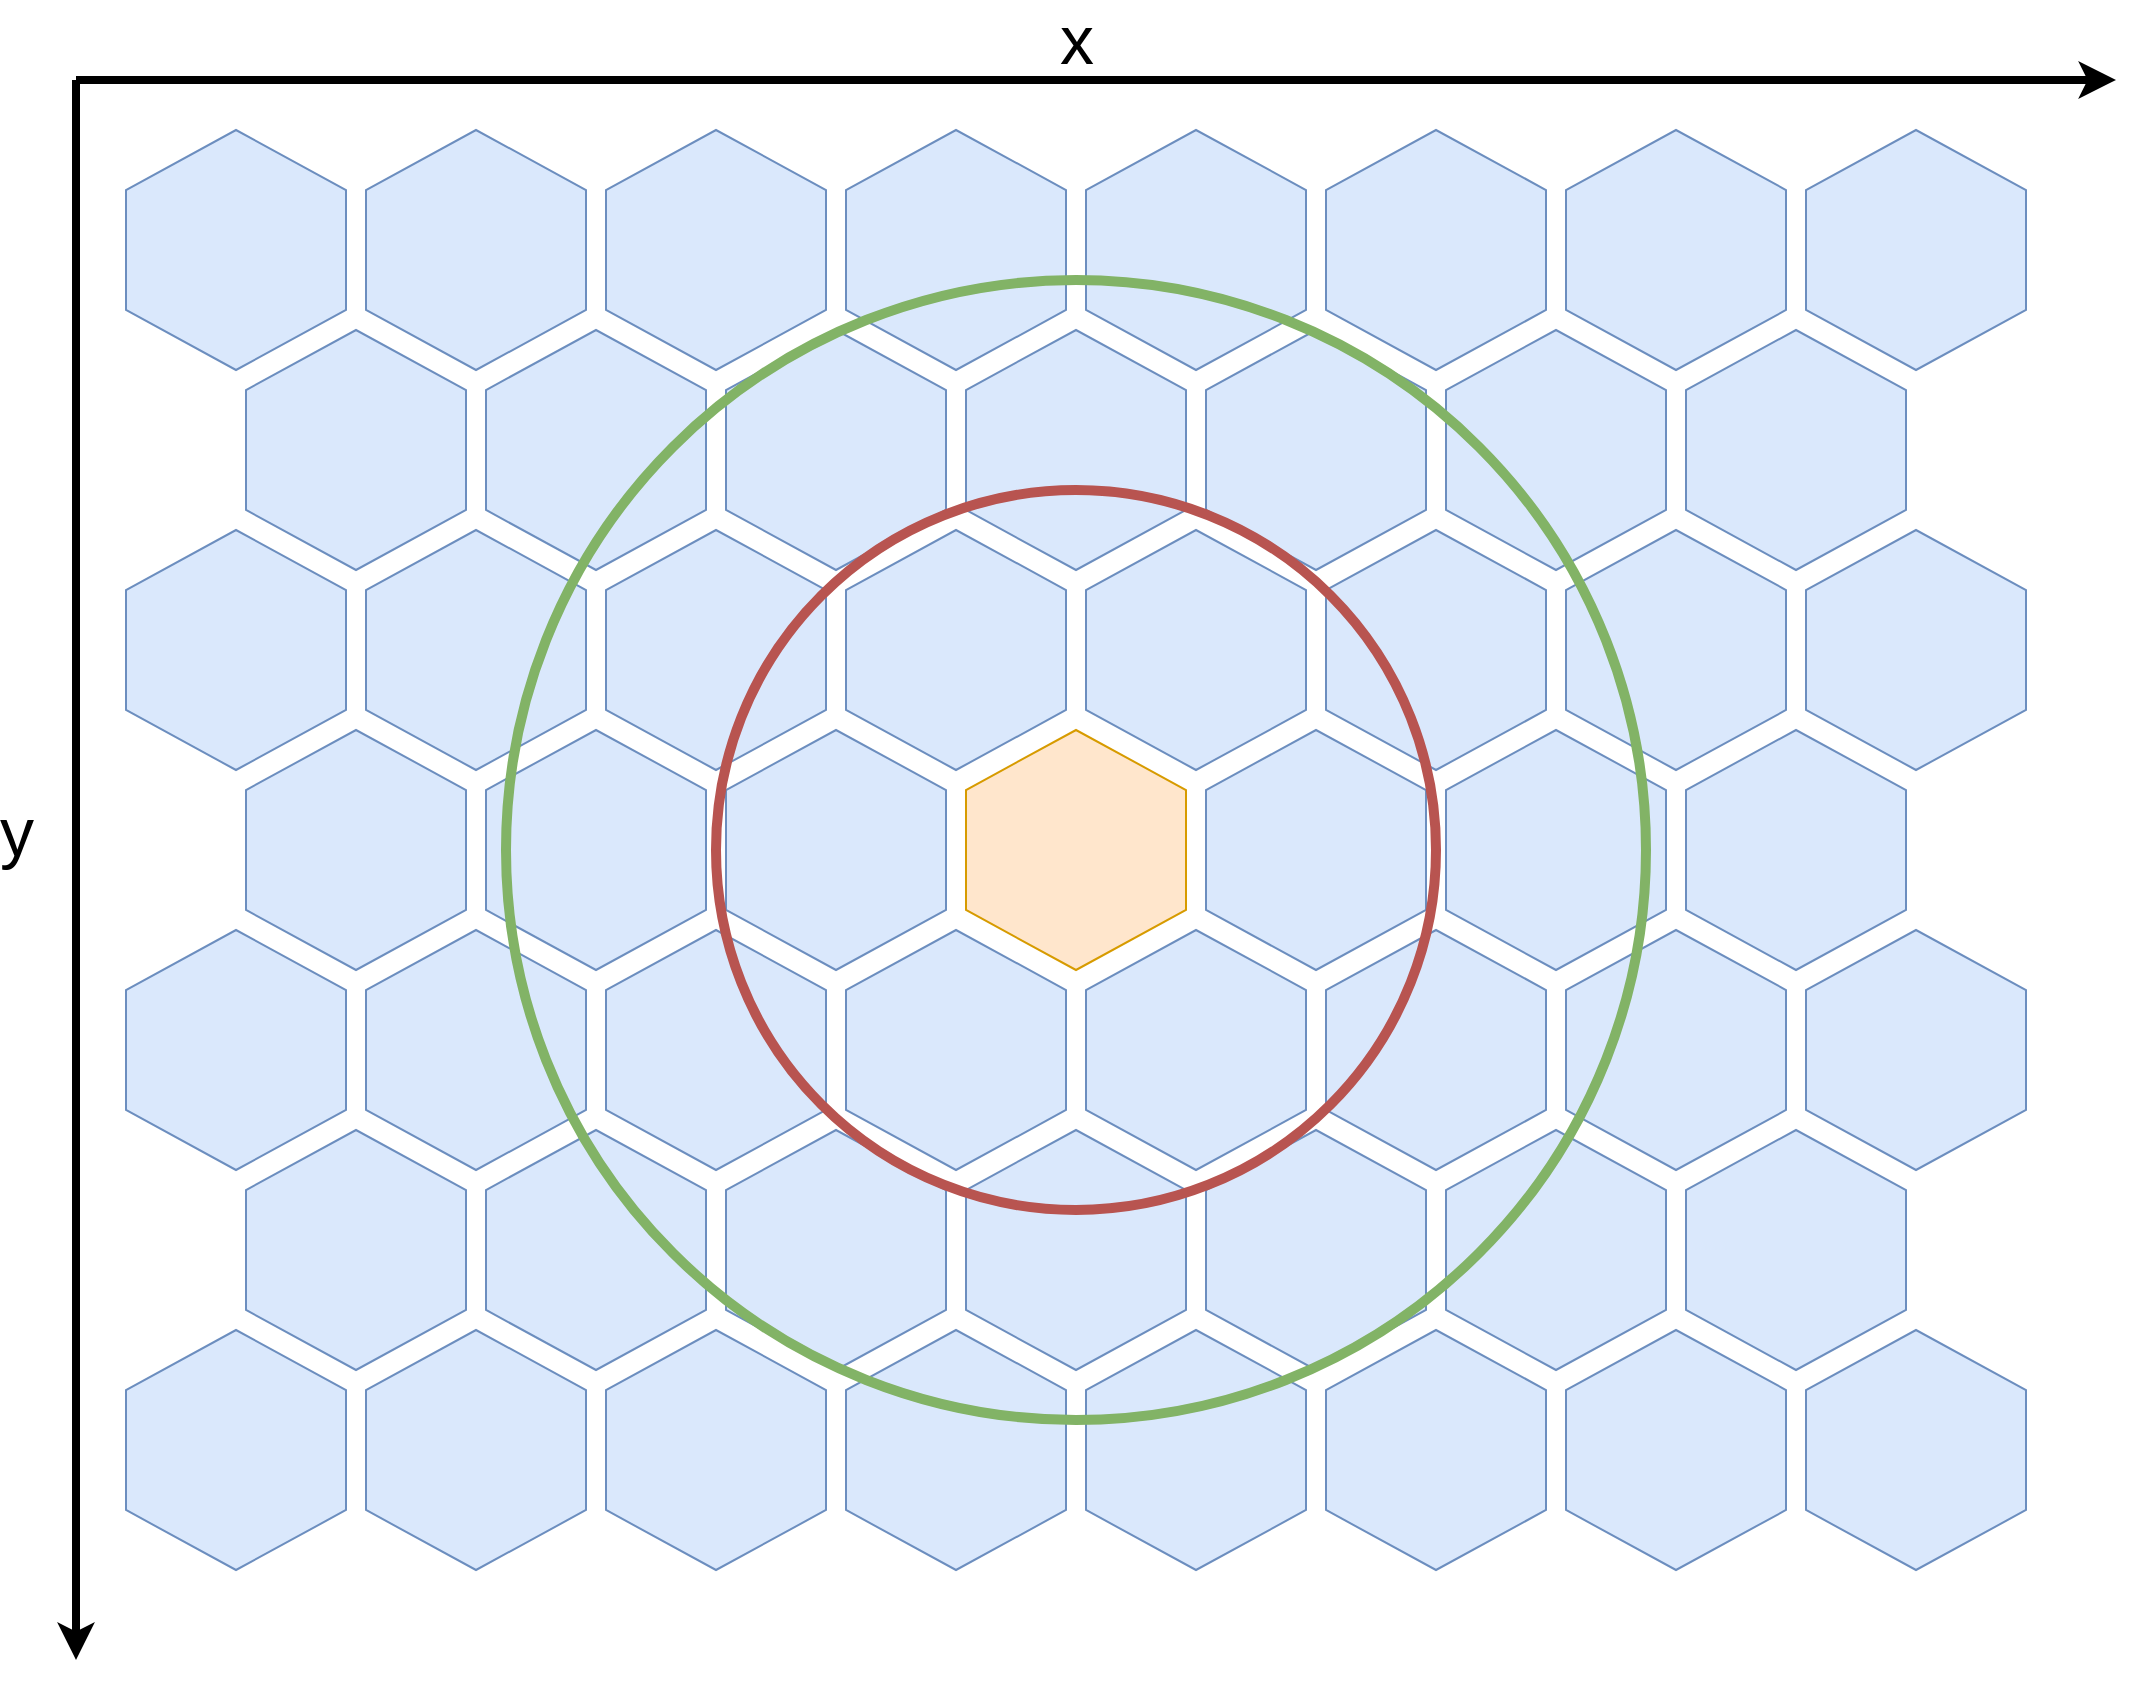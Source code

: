<mxfile version="14.5.1" type="device"><diagram id="GP-WJVl9he3jkR-bPYZT" name="Seite-1"><mxGraphModel dx="1837" dy="1545" grid="1" gridSize="10" guides="1" tooltips="1" connect="1" arrows="1" fold="1" page="1" pageScale="1" pageWidth="827" pageHeight="1169" math="0" shadow="0"><root><mxCell id="0"/><mxCell id="1" parent="0"/><mxCell id="L7-cAFyjCHAsfAEFXlx_-40" value="" style="shape=hexagon;perimeter=hexagonPerimeter2;whiteSpace=wrap;html=1;fixedSize=1;size=30;rotation=-90;fillColor=#dae8fc;strokeColor=#6c8ebf;" parent="1" vertex="1"><mxGeometry x="160" y="240" width="120" height="110" as="geometry"/></mxCell><mxCell id="L7-cAFyjCHAsfAEFXlx_-41" value="" style="shape=hexagon;perimeter=hexagonPerimeter2;whiteSpace=wrap;html=1;fixedSize=1;size=30;rotation=-90;fillColor=#dae8fc;strokeColor=#6c8ebf;" parent="1" vertex="1"><mxGeometry x="220" y="340" width="120" height="110" as="geometry"/></mxCell><mxCell id="L7-cAFyjCHAsfAEFXlx_-42" value="" style="shape=hexagon;perimeter=hexagonPerimeter2;whiteSpace=wrap;html=1;fixedSize=1;size=30;rotation=-90;fillColor=#dae8fc;strokeColor=#6c8ebf;" parent="1" vertex="1"><mxGeometry x="280" y="240" width="120" height="110" as="geometry"/></mxCell><mxCell id="L7-cAFyjCHAsfAEFXlx_-43" value="" style="shape=hexagon;perimeter=hexagonPerimeter2;whiteSpace=wrap;html=1;fixedSize=1;size=30;rotation=-90;fillColor=#dae8fc;strokeColor=#6c8ebf;" parent="1" vertex="1"><mxGeometry x="340" y="340" width="120" height="110" as="geometry"/></mxCell><mxCell id="L7-cAFyjCHAsfAEFXlx_-44" value="" style="shape=hexagon;perimeter=hexagonPerimeter2;whiteSpace=wrap;html=1;fixedSize=1;size=30;rotation=-90;fillColor=#dae8fc;strokeColor=#6c8ebf;" parent="1" vertex="1"><mxGeometry x="400" y="240" width="120" height="110" as="geometry"/></mxCell><mxCell id="L7-cAFyjCHAsfAEFXlx_-45" value="" style="shape=hexagon;perimeter=hexagonPerimeter2;whiteSpace=wrap;html=1;fixedSize=1;size=30;rotation=-90;fillColor=#dae8fc;strokeColor=#6c8ebf;" parent="1" vertex="1"><mxGeometry x="460" y="340" width="120" height="110" as="geometry"/></mxCell><mxCell id="L7-cAFyjCHAsfAEFXlx_-46" value="" style="shape=hexagon;perimeter=hexagonPerimeter2;whiteSpace=wrap;html=1;fixedSize=1;size=30;rotation=-90;fillColor=#dae8fc;strokeColor=#6c8ebf;" parent="1" vertex="1"><mxGeometry x="160" y="440" width="120" height="110" as="geometry"/></mxCell><mxCell id="L7-cAFyjCHAsfAEFXlx_-47" value="" style="shape=hexagon;perimeter=hexagonPerimeter2;whiteSpace=wrap;html=1;fixedSize=1;size=30;rotation=-90;fillColor=#dae8fc;strokeColor=#6c8ebf;" parent="1" vertex="1"><mxGeometry x="220" y="540" width="120" height="110" as="geometry"/></mxCell><mxCell id="L7-cAFyjCHAsfAEFXlx_-48" value="" style="shape=hexagon;perimeter=hexagonPerimeter2;whiteSpace=wrap;html=1;fixedSize=1;size=30;rotation=-90;fillColor=#dae8fc;strokeColor=#6c8ebf;" parent="1" vertex="1"><mxGeometry x="280" y="440" width="120" height="110" as="geometry"/></mxCell><mxCell id="L7-cAFyjCHAsfAEFXlx_-49" value="" style="shape=hexagon;perimeter=hexagonPerimeter2;whiteSpace=wrap;html=1;fixedSize=1;size=30;rotation=-90;fillColor=#dae8fc;strokeColor=#6c8ebf;" parent="1" vertex="1"><mxGeometry x="340" y="540" width="120" height="110" as="geometry"/></mxCell><mxCell id="L7-cAFyjCHAsfAEFXlx_-50" value="" style="shape=hexagon;perimeter=hexagonPerimeter2;whiteSpace=wrap;html=1;fixedSize=1;size=30;rotation=-90;fillColor=#dae8fc;strokeColor=#6c8ebf;" parent="1" vertex="1"><mxGeometry x="400" y="440" width="120" height="110" as="geometry"/></mxCell><mxCell id="L7-cAFyjCHAsfAEFXlx_-51" value="" style="shape=hexagon;perimeter=hexagonPerimeter2;whiteSpace=wrap;html=1;fixedSize=1;size=30;rotation=-90;fillColor=#dae8fc;strokeColor=#6c8ebf;" parent="1" vertex="1"><mxGeometry x="460" y="540" width="120" height="110" as="geometry"/></mxCell><mxCell id="L7-cAFyjCHAsfAEFXlx_-52" value="" style="endArrow=classic;html=1;strokeWidth=4;" parent="1" edge="1"><mxGeometry width="50" height="50" relative="1" as="geometry"><mxPoint x="140" y="210" as="sourcePoint"/><mxPoint x="1160" y="210" as="targetPoint"/></mxGeometry></mxCell><mxCell id="L7-cAFyjCHAsfAEFXlx_-53" value="x" style="edgeLabel;html=1;align=center;verticalAlign=middle;resizable=0;points=[];fontSize=34;labelBackgroundColor=none;" parent="L7-cAFyjCHAsfAEFXlx_-52" vertex="1" connectable="0"><mxGeometry x="-0.14" y="4" relative="1" as="geometry"><mxPoint x="61.67" y="-16" as="offset"/></mxGeometry></mxCell><mxCell id="L7-cAFyjCHAsfAEFXlx_-54" value="" style="endArrow=classic;html=1;strokeWidth=4;" parent="1" edge="1"><mxGeometry width="50" height="50" relative="1" as="geometry"><mxPoint x="140" y="210" as="sourcePoint"/><mxPoint x="140" y="1000" as="targetPoint"/></mxGeometry></mxCell><mxCell id="L7-cAFyjCHAsfAEFXlx_-55" value="y" style="edgeLabel;html=1;align=center;verticalAlign=middle;resizable=0;points=[];fontSize=34;" parent="L7-cAFyjCHAsfAEFXlx_-54" vertex="1" connectable="0"><mxGeometry x="-0.286" y="-2" relative="1" as="geometry"><mxPoint x="-28" y="93.33" as="offset"/></mxGeometry></mxCell><mxCell id="L7-cAFyjCHAsfAEFXlx_-56" value="" style="shape=hexagon;perimeter=hexagonPerimeter2;whiteSpace=wrap;html=1;fixedSize=1;size=30;rotation=-90;fillColor=#dae8fc;strokeColor=#6c8ebf;" parent="1" vertex="1"><mxGeometry x="520" y="240" width="120" height="110" as="geometry"/></mxCell><mxCell id="L7-cAFyjCHAsfAEFXlx_-57" value="" style="shape=hexagon;perimeter=hexagonPerimeter2;whiteSpace=wrap;html=1;fixedSize=1;size=30;rotation=-90;fillColor=#dae8fc;strokeColor=#6c8ebf;" parent="1" vertex="1"><mxGeometry x="580" y="340" width="120" height="110" as="geometry"/></mxCell><mxCell id="L7-cAFyjCHAsfAEFXlx_-58" value="" style="shape=hexagon;perimeter=hexagonPerimeter2;whiteSpace=wrap;html=1;fixedSize=1;size=30;rotation=-90;fillColor=#dae8fc;strokeColor=#6c8ebf;" parent="1" vertex="1"><mxGeometry x="520" y="440" width="120" height="110" as="geometry"/></mxCell><mxCell id="L7-cAFyjCHAsfAEFXlx_-59" value="" style="shape=hexagon;perimeter=hexagonPerimeter2;whiteSpace=wrap;html=1;fixedSize=1;size=30;rotation=-90;fillColor=#ffe6cc;strokeColor=#d79b00;" parent="1" vertex="1"><mxGeometry x="580" y="540" width="120" height="110" as="geometry"/></mxCell><mxCell id="L7-cAFyjCHAsfAEFXlx_-60" value="" style="shape=hexagon;perimeter=hexagonPerimeter2;whiteSpace=wrap;html=1;fixedSize=1;size=30;rotation=-90;fillColor=#dae8fc;strokeColor=#6c8ebf;" parent="1" vertex="1"><mxGeometry x="640" y="240" width="120" height="110" as="geometry"/></mxCell><mxCell id="L7-cAFyjCHAsfAEFXlx_-61" value="" style="shape=hexagon;perimeter=hexagonPerimeter2;whiteSpace=wrap;html=1;fixedSize=1;size=30;rotation=-90;fillColor=#dae8fc;strokeColor=#6c8ebf;" parent="1" vertex="1"><mxGeometry x="700" y="340" width="120" height="110" as="geometry"/></mxCell><mxCell id="L7-cAFyjCHAsfAEFXlx_-62" value="" style="shape=hexagon;perimeter=hexagonPerimeter2;whiteSpace=wrap;html=1;fixedSize=1;size=30;rotation=-90;fillColor=#dae8fc;strokeColor=#6c8ebf;" parent="1" vertex="1"><mxGeometry x="640" y="440" width="120" height="110" as="geometry"/></mxCell><mxCell id="L7-cAFyjCHAsfAEFXlx_-63" value="" style="shape=hexagon;perimeter=hexagonPerimeter2;whiteSpace=wrap;html=1;fixedSize=1;size=30;rotation=-90;fillColor=#dae8fc;strokeColor=#6c8ebf;" parent="1" vertex="1"><mxGeometry x="700" y="540" width="120" height="110" as="geometry"/></mxCell><mxCell id="QTkutKH-IFE5QhXUwztn-1" value="" style="shape=hexagon;perimeter=hexagonPerimeter2;whiteSpace=wrap;html=1;fixedSize=1;size=30;rotation=-90;fillColor=#dae8fc;strokeColor=#6c8ebf;" vertex="1" parent="1"><mxGeometry x="160" y="640" width="120" height="110" as="geometry"/></mxCell><mxCell id="QTkutKH-IFE5QhXUwztn-2" value="" style="shape=hexagon;perimeter=hexagonPerimeter2;whiteSpace=wrap;html=1;fixedSize=1;size=30;rotation=-90;fillColor=#dae8fc;strokeColor=#6c8ebf;" vertex="1" parent="1"><mxGeometry x="280" y="640" width="120" height="110" as="geometry"/></mxCell><mxCell id="QTkutKH-IFE5QhXUwztn-3" value="" style="shape=hexagon;perimeter=hexagonPerimeter2;whiteSpace=wrap;html=1;fixedSize=1;size=30;rotation=-90;fillColor=#dae8fc;strokeColor=#6c8ebf;" vertex="1" parent="1"><mxGeometry x="400" y="640" width="120" height="110" as="geometry"/></mxCell><mxCell id="QTkutKH-IFE5QhXUwztn-4" value="" style="shape=hexagon;perimeter=hexagonPerimeter2;whiteSpace=wrap;html=1;fixedSize=1;size=30;rotation=-90;fillColor=#dae8fc;strokeColor=#6c8ebf;" vertex="1" parent="1"><mxGeometry x="520" y="640" width="120" height="110" as="geometry"/></mxCell><mxCell id="QTkutKH-IFE5QhXUwztn-5" value="" style="shape=hexagon;perimeter=hexagonPerimeter2;whiteSpace=wrap;html=1;fixedSize=1;size=30;rotation=-90;fillColor=#dae8fc;strokeColor=#6c8ebf;" vertex="1" parent="1"><mxGeometry x="640" y="640" width="120" height="110" as="geometry"/></mxCell><mxCell id="QTkutKH-IFE5QhXUwztn-6" value="" style="shape=hexagon;perimeter=hexagonPerimeter2;whiteSpace=wrap;html=1;fixedSize=1;size=30;rotation=-90;fillColor=#dae8fc;strokeColor=#6c8ebf;" vertex="1" parent="1"><mxGeometry x="220" y="740" width="120" height="110" as="geometry"/></mxCell><mxCell id="QTkutKH-IFE5QhXUwztn-7" value="" style="shape=hexagon;perimeter=hexagonPerimeter2;whiteSpace=wrap;html=1;fixedSize=1;size=30;rotation=-90;fillColor=#dae8fc;strokeColor=#6c8ebf;" vertex="1" parent="1"><mxGeometry x="340" y="740" width="120" height="110" as="geometry"/></mxCell><mxCell id="QTkutKH-IFE5QhXUwztn-8" value="" style="shape=hexagon;perimeter=hexagonPerimeter2;whiteSpace=wrap;html=1;fixedSize=1;size=30;rotation=-90;fillColor=#dae8fc;strokeColor=#6c8ebf;" vertex="1" parent="1"><mxGeometry x="460" y="740" width="120" height="110" as="geometry"/></mxCell><mxCell id="QTkutKH-IFE5QhXUwztn-9" value="" style="shape=hexagon;perimeter=hexagonPerimeter2;whiteSpace=wrap;html=1;fixedSize=1;size=30;rotation=-90;fillColor=#dae8fc;strokeColor=#6c8ebf;" vertex="1" parent="1"><mxGeometry x="580" y="740" width="120" height="110" as="geometry"/></mxCell><mxCell id="QTkutKH-IFE5QhXUwztn-10" value="" style="shape=hexagon;perimeter=hexagonPerimeter2;whiteSpace=wrap;html=1;fixedSize=1;size=30;rotation=-90;fillColor=#dae8fc;strokeColor=#6c8ebf;" vertex="1" parent="1"><mxGeometry x="700" y="740" width="120" height="110" as="geometry"/></mxCell><mxCell id="QTkutKH-IFE5QhXUwztn-11" value="" style="shape=hexagon;perimeter=hexagonPerimeter2;whiteSpace=wrap;html=1;fixedSize=1;size=30;rotation=-90;fillColor=#dae8fc;strokeColor=#6c8ebf;" vertex="1" parent="1"><mxGeometry x="160" y="840" width="120" height="110" as="geometry"/></mxCell><mxCell id="QTkutKH-IFE5QhXUwztn-12" value="" style="shape=hexagon;perimeter=hexagonPerimeter2;whiteSpace=wrap;html=1;fixedSize=1;size=30;rotation=-90;fillColor=#dae8fc;strokeColor=#6c8ebf;" vertex="1" parent="1"><mxGeometry x="280" y="840" width="120" height="110" as="geometry"/></mxCell><mxCell id="QTkutKH-IFE5QhXUwztn-13" value="" style="shape=hexagon;perimeter=hexagonPerimeter2;whiteSpace=wrap;html=1;fixedSize=1;size=30;rotation=-90;fillColor=#dae8fc;strokeColor=#6c8ebf;" vertex="1" parent="1"><mxGeometry x="400" y="840" width="120" height="110" as="geometry"/></mxCell><mxCell id="QTkutKH-IFE5QhXUwztn-14" value="" style="shape=hexagon;perimeter=hexagonPerimeter2;whiteSpace=wrap;html=1;fixedSize=1;size=30;rotation=-90;fillColor=#dae8fc;strokeColor=#6c8ebf;" vertex="1" parent="1"><mxGeometry x="520" y="840" width="120" height="110" as="geometry"/></mxCell><mxCell id="QTkutKH-IFE5QhXUwztn-15" value="" style="shape=hexagon;perimeter=hexagonPerimeter2;whiteSpace=wrap;html=1;fixedSize=1;size=30;rotation=-90;fillColor=#dae8fc;strokeColor=#6c8ebf;" vertex="1" parent="1"><mxGeometry x="640" y="840" width="120" height="110" as="geometry"/></mxCell><mxCell id="QTkutKH-IFE5QhXUwztn-16" value="" style="shape=hexagon;perimeter=hexagonPerimeter2;whiteSpace=wrap;html=1;fixedSize=1;size=30;rotation=-90;fillColor=#dae8fc;strokeColor=#6c8ebf;" vertex="1" parent="1"><mxGeometry x="760" y="240" width="120" height="110" as="geometry"/></mxCell><mxCell id="QTkutKH-IFE5QhXUwztn-17" value="" style="shape=hexagon;perimeter=hexagonPerimeter2;whiteSpace=wrap;html=1;fixedSize=1;size=30;rotation=-90;fillColor=#dae8fc;strokeColor=#6c8ebf;" vertex="1" parent="1"><mxGeometry x="760" y="440" width="120" height="110" as="geometry"/></mxCell><mxCell id="QTkutKH-IFE5QhXUwztn-18" value="" style="shape=hexagon;perimeter=hexagonPerimeter2;whiteSpace=wrap;html=1;fixedSize=1;size=30;rotation=-90;fillColor=#dae8fc;strokeColor=#6c8ebf;" vertex="1" parent="1"><mxGeometry x="760" y="840" width="120" height="110" as="geometry"/></mxCell><mxCell id="QTkutKH-IFE5QhXUwztn-19" value="" style="shape=hexagon;perimeter=hexagonPerimeter2;whiteSpace=wrap;html=1;fixedSize=1;size=30;rotation=-90;fillColor=#dae8fc;strokeColor=#6c8ebf;" vertex="1" parent="1"><mxGeometry x="880" y="240" width="120" height="110" as="geometry"/></mxCell><mxCell id="QTkutKH-IFE5QhXUwztn-20" value="" style="shape=hexagon;perimeter=hexagonPerimeter2;whiteSpace=wrap;html=1;fixedSize=1;size=30;rotation=-90;fillColor=#dae8fc;strokeColor=#6c8ebf;" vertex="1" parent="1"><mxGeometry x="820" y="340" width="120" height="110" as="geometry"/></mxCell><mxCell id="QTkutKH-IFE5QhXUwztn-21" value="" style="shape=hexagon;perimeter=hexagonPerimeter2;whiteSpace=wrap;html=1;fixedSize=1;size=30;rotation=-90;fillColor=#dae8fc;strokeColor=#6c8ebf;" vertex="1" parent="1"><mxGeometry x="880" y="440" width="120" height="110" as="geometry"/></mxCell><mxCell id="QTkutKH-IFE5QhXUwztn-22" value="" style="shape=hexagon;perimeter=hexagonPerimeter2;whiteSpace=wrap;html=1;fixedSize=1;size=30;rotation=-90;fillColor=#dae8fc;strokeColor=#6c8ebf;" vertex="1" parent="1"><mxGeometry x="820" y="540" width="120" height="110" as="geometry"/></mxCell><mxCell id="QTkutKH-IFE5QhXUwztn-23" value="" style="shape=hexagon;perimeter=hexagonPerimeter2;whiteSpace=wrap;html=1;fixedSize=1;size=30;rotation=-90;fillColor=#dae8fc;strokeColor=#6c8ebf;" vertex="1" parent="1"><mxGeometry x="760" y="640" width="120" height="110" as="geometry"/></mxCell><mxCell id="QTkutKH-IFE5QhXUwztn-24" value="" style="shape=hexagon;perimeter=hexagonPerimeter2;whiteSpace=wrap;html=1;fixedSize=1;size=30;rotation=-90;fillColor=#dae8fc;strokeColor=#6c8ebf;" vertex="1" parent="1"><mxGeometry x="880" y="640" width="120" height="110" as="geometry"/></mxCell><mxCell id="QTkutKH-IFE5QhXUwztn-25" value="" style="shape=hexagon;perimeter=hexagonPerimeter2;whiteSpace=wrap;html=1;fixedSize=1;size=30;rotation=-90;fillColor=#dae8fc;strokeColor=#6c8ebf;" vertex="1" parent="1"><mxGeometry x="820" y="740" width="120" height="110" as="geometry"/></mxCell><mxCell id="QTkutKH-IFE5QhXUwztn-26" value="" style="shape=hexagon;perimeter=hexagonPerimeter2;whiteSpace=wrap;html=1;fixedSize=1;size=30;rotation=-90;fillColor=#dae8fc;strokeColor=#6c8ebf;" vertex="1" parent="1"><mxGeometry x="880" y="840" width="120" height="110" as="geometry"/></mxCell><mxCell id="QTkutKH-IFE5QhXUwztn-27" value="" style="shape=hexagon;perimeter=hexagonPerimeter2;whiteSpace=wrap;html=1;fixedSize=1;size=30;rotation=-90;fillColor=#dae8fc;strokeColor=#6c8ebf;" vertex="1" parent="1"><mxGeometry x="1000" y="240" width="120" height="110" as="geometry"/></mxCell><mxCell id="QTkutKH-IFE5QhXUwztn-28" value="" style="shape=hexagon;perimeter=hexagonPerimeter2;whiteSpace=wrap;html=1;fixedSize=1;size=30;rotation=-90;fillColor=#dae8fc;strokeColor=#6c8ebf;" vertex="1" parent="1"><mxGeometry x="940" y="340" width="120" height="110" as="geometry"/></mxCell><mxCell id="QTkutKH-IFE5QhXUwztn-29" value="" style="shape=hexagon;perimeter=hexagonPerimeter2;whiteSpace=wrap;html=1;fixedSize=1;size=30;rotation=-90;fillColor=#dae8fc;strokeColor=#6c8ebf;" vertex="1" parent="1"><mxGeometry x="1000" y="440" width="120" height="110" as="geometry"/></mxCell><mxCell id="QTkutKH-IFE5QhXUwztn-30" value="" style="shape=hexagon;perimeter=hexagonPerimeter2;whiteSpace=wrap;html=1;fixedSize=1;size=30;rotation=-90;fillColor=#dae8fc;strokeColor=#6c8ebf;" vertex="1" parent="1"><mxGeometry x="940" y="540" width="120" height="110" as="geometry"/></mxCell><mxCell id="QTkutKH-IFE5QhXUwztn-31" value="" style="shape=hexagon;perimeter=hexagonPerimeter2;whiteSpace=wrap;html=1;fixedSize=1;size=30;rotation=-90;fillColor=#dae8fc;strokeColor=#6c8ebf;" vertex="1" parent="1"><mxGeometry x="1000" y="640" width="120" height="110" as="geometry"/></mxCell><mxCell id="QTkutKH-IFE5QhXUwztn-32" value="" style="shape=hexagon;perimeter=hexagonPerimeter2;whiteSpace=wrap;html=1;fixedSize=1;size=30;rotation=-90;fillColor=#dae8fc;strokeColor=#6c8ebf;" vertex="1" parent="1"><mxGeometry x="940" y="740" width="120" height="110" as="geometry"/></mxCell><mxCell id="QTkutKH-IFE5QhXUwztn-33" value="" style="shape=hexagon;perimeter=hexagonPerimeter2;whiteSpace=wrap;html=1;fixedSize=1;size=30;rotation=-90;fillColor=#dae8fc;strokeColor=#6c8ebf;" vertex="1" parent="1"><mxGeometry x="1000" y="840" width="120" height="110" as="geometry"/></mxCell><mxCell id="QTkutKH-IFE5QhXUwztn-35" value="" style="ellipse;whiteSpace=wrap;html=1;aspect=fixed;strokeWidth=5;strokeColor=#82b366;fillColor=none;" vertex="1" parent="1"><mxGeometry x="355" y="310" width="570" height="570" as="geometry"/></mxCell><mxCell id="QTkutKH-IFE5QhXUwztn-34" value="" style="ellipse;whiteSpace=wrap;html=1;aspect=fixed;strokeWidth=5;strokeColor=#b85450;fillColor=none;" vertex="1" parent="1"><mxGeometry x="460" y="415" width="360" height="360" as="geometry"/></mxCell></root></mxGraphModel></diagram></mxfile>